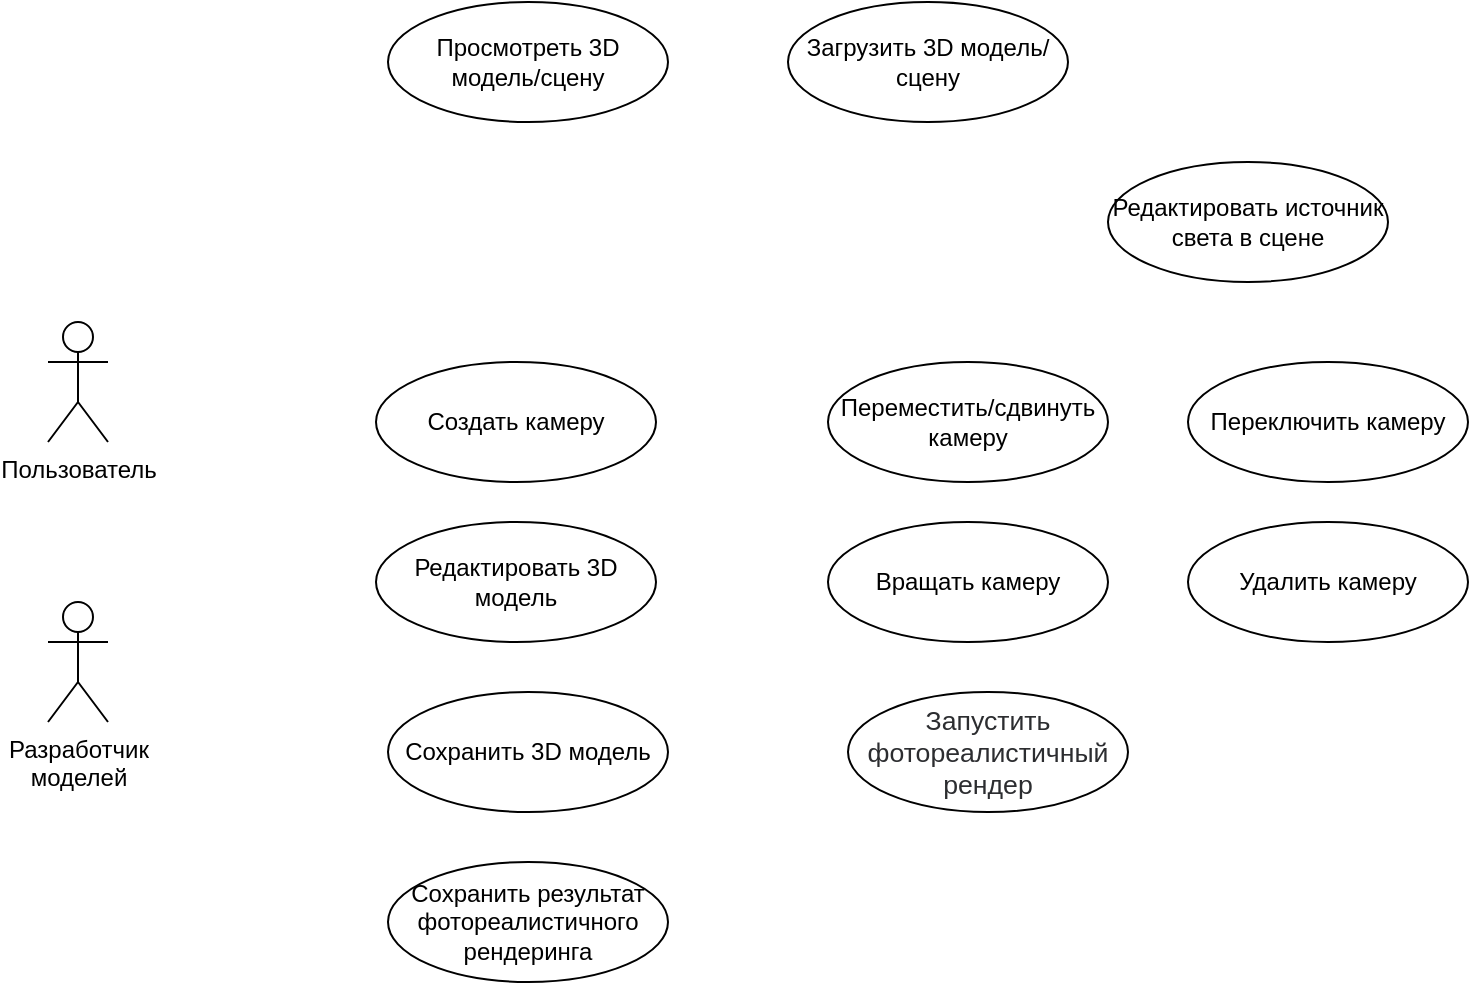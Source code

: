 <mxfile version="14.6.6" type="github">
  <diagram id="TTeWuGK_N1w3ZF10THAs" name="Page-1">
    <mxGraphModel dx="868" dy="482" grid="1" gridSize="10" guides="1" tooltips="1" connect="1" arrows="1" fold="1" page="1" pageScale="1" pageWidth="827" pageHeight="1169" math="0" shadow="0">
      <root>
        <mxCell id="0" />
        <mxCell id="1" parent="0" />
        <mxCell id="73fXxVTonlHXJbU47xhf-3" value="Загрузить 3D модель/сцену" style="ellipse;whiteSpace=wrap;html=1;" parent="1" vertex="1">
          <mxGeometry x="480" y="240" width="140" height="60" as="geometry" />
        </mxCell>
        <mxCell id="73fXxVTonlHXJbU47xhf-4" value="Пользователь" style="shape=umlActor;verticalLabelPosition=bottom;verticalAlign=top;html=1;" parent="1" vertex="1">
          <mxGeometry x="110" y="400" width="30" height="60" as="geometry" />
        </mxCell>
        <mxCell id="239sjALaaFQrel0IKYAk-14" value="Просмотреть 3D модель/сцену" style="ellipse;whiteSpace=wrap;html=1;" vertex="1" parent="1">
          <mxGeometry x="280" y="240" width="140" height="60" as="geometry" />
        </mxCell>
        <mxCell id="239sjALaaFQrel0IKYAk-20" value="Создать камеру" style="ellipse;whiteSpace=wrap;html=1;" vertex="1" parent="1">
          <mxGeometry x="274" y="420" width="140" height="60" as="geometry" />
        </mxCell>
        <mxCell id="239sjALaaFQrel0IKYAk-21" value="Редактировать 3D модель" style="ellipse;whiteSpace=wrap;html=1;" vertex="1" parent="1">
          <mxGeometry x="274" y="500" width="140" height="60" as="geometry" />
        </mxCell>
        <mxCell id="239sjALaaFQrel0IKYAk-22" value="Сохранить 3D модель" style="ellipse;whiteSpace=wrap;html=1;" vertex="1" parent="1">
          <mxGeometry x="280" y="585" width="140" height="60" as="geometry" />
        </mxCell>
        <mxCell id="239sjALaaFQrel0IKYAk-23" value="Сохранить результат фотореалистичного рендеринга" style="ellipse;whiteSpace=wrap;html=1;" vertex="1" parent="1">
          <mxGeometry x="280" y="670" width="140" height="60" as="geometry" />
        </mxCell>
        <mxCell id="239sjALaaFQrel0IKYAk-24" value="Переместить/сдвинуть камеру" style="ellipse;whiteSpace=wrap;html=1;" vertex="1" parent="1">
          <mxGeometry x="500" y="420" width="140" height="60" as="geometry" />
        </mxCell>
        <mxCell id="239sjALaaFQrel0IKYAk-25" value="Вращать камеру" style="ellipse;whiteSpace=wrap;html=1;" vertex="1" parent="1">
          <mxGeometry x="500" y="500" width="140" height="60" as="geometry" />
        </mxCell>
        <mxCell id="239sjALaaFQrel0IKYAk-26" value="Переключить камеру" style="ellipse;whiteSpace=wrap;html=1;" vertex="1" parent="1">
          <mxGeometry x="680" y="420" width="140" height="60" as="geometry" />
        </mxCell>
        <mxCell id="239sjALaaFQrel0IKYAk-27" value="Удалить камеру" style="ellipse;whiteSpace=wrap;html=1;" vertex="1" parent="1">
          <mxGeometry x="680" y="500" width="140" height="60" as="geometry" />
        </mxCell>
        <mxCell id="239sjALaaFQrel0IKYAk-28" value="Редактировать источник света в сцене" style="ellipse;whiteSpace=wrap;html=1;" vertex="1" parent="1">
          <mxGeometry x="640" y="320" width="140" height="60" as="geometry" />
        </mxCell>
        <mxCell id="239sjALaaFQrel0IKYAk-29" value="&lt;span id=&quot;docs-internal-guid-07935baf-7fff-c7c5-6f66-7052401fd73c&quot;&gt;&lt;span style=&quot;font-size: 10pt ; font-family: &amp;#34;arial&amp;#34; ; color: rgb(44 , 45 , 48) ; background-color: transparent ; vertical-align: baseline&quot;&gt;Запустить фотореалистичный рендер&lt;/span&gt;&lt;/span&gt;" style="ellipse;whiteSpace=wrap;html=1;" vertex="1" parent="1">
          <mxGeometry x="510" y="585" width="140" height="60" as="geometry" />
        </mxCell>
        <mxCell id="239sjALaaFQrel0IKYAk-30" value="Разработчик &lt;br&gt;моделей" style="shape=umlActor;verticalLabelPosition=bottom;verticalAlign=top;html=1;" vertex="1" parent="1">
          <mxGeometry x="110" y="540" width="30" height="60" as="geometry" />
        </mxCell>
      </root>
    </mxGraphModel>
  </diagram>
</mxfile>
